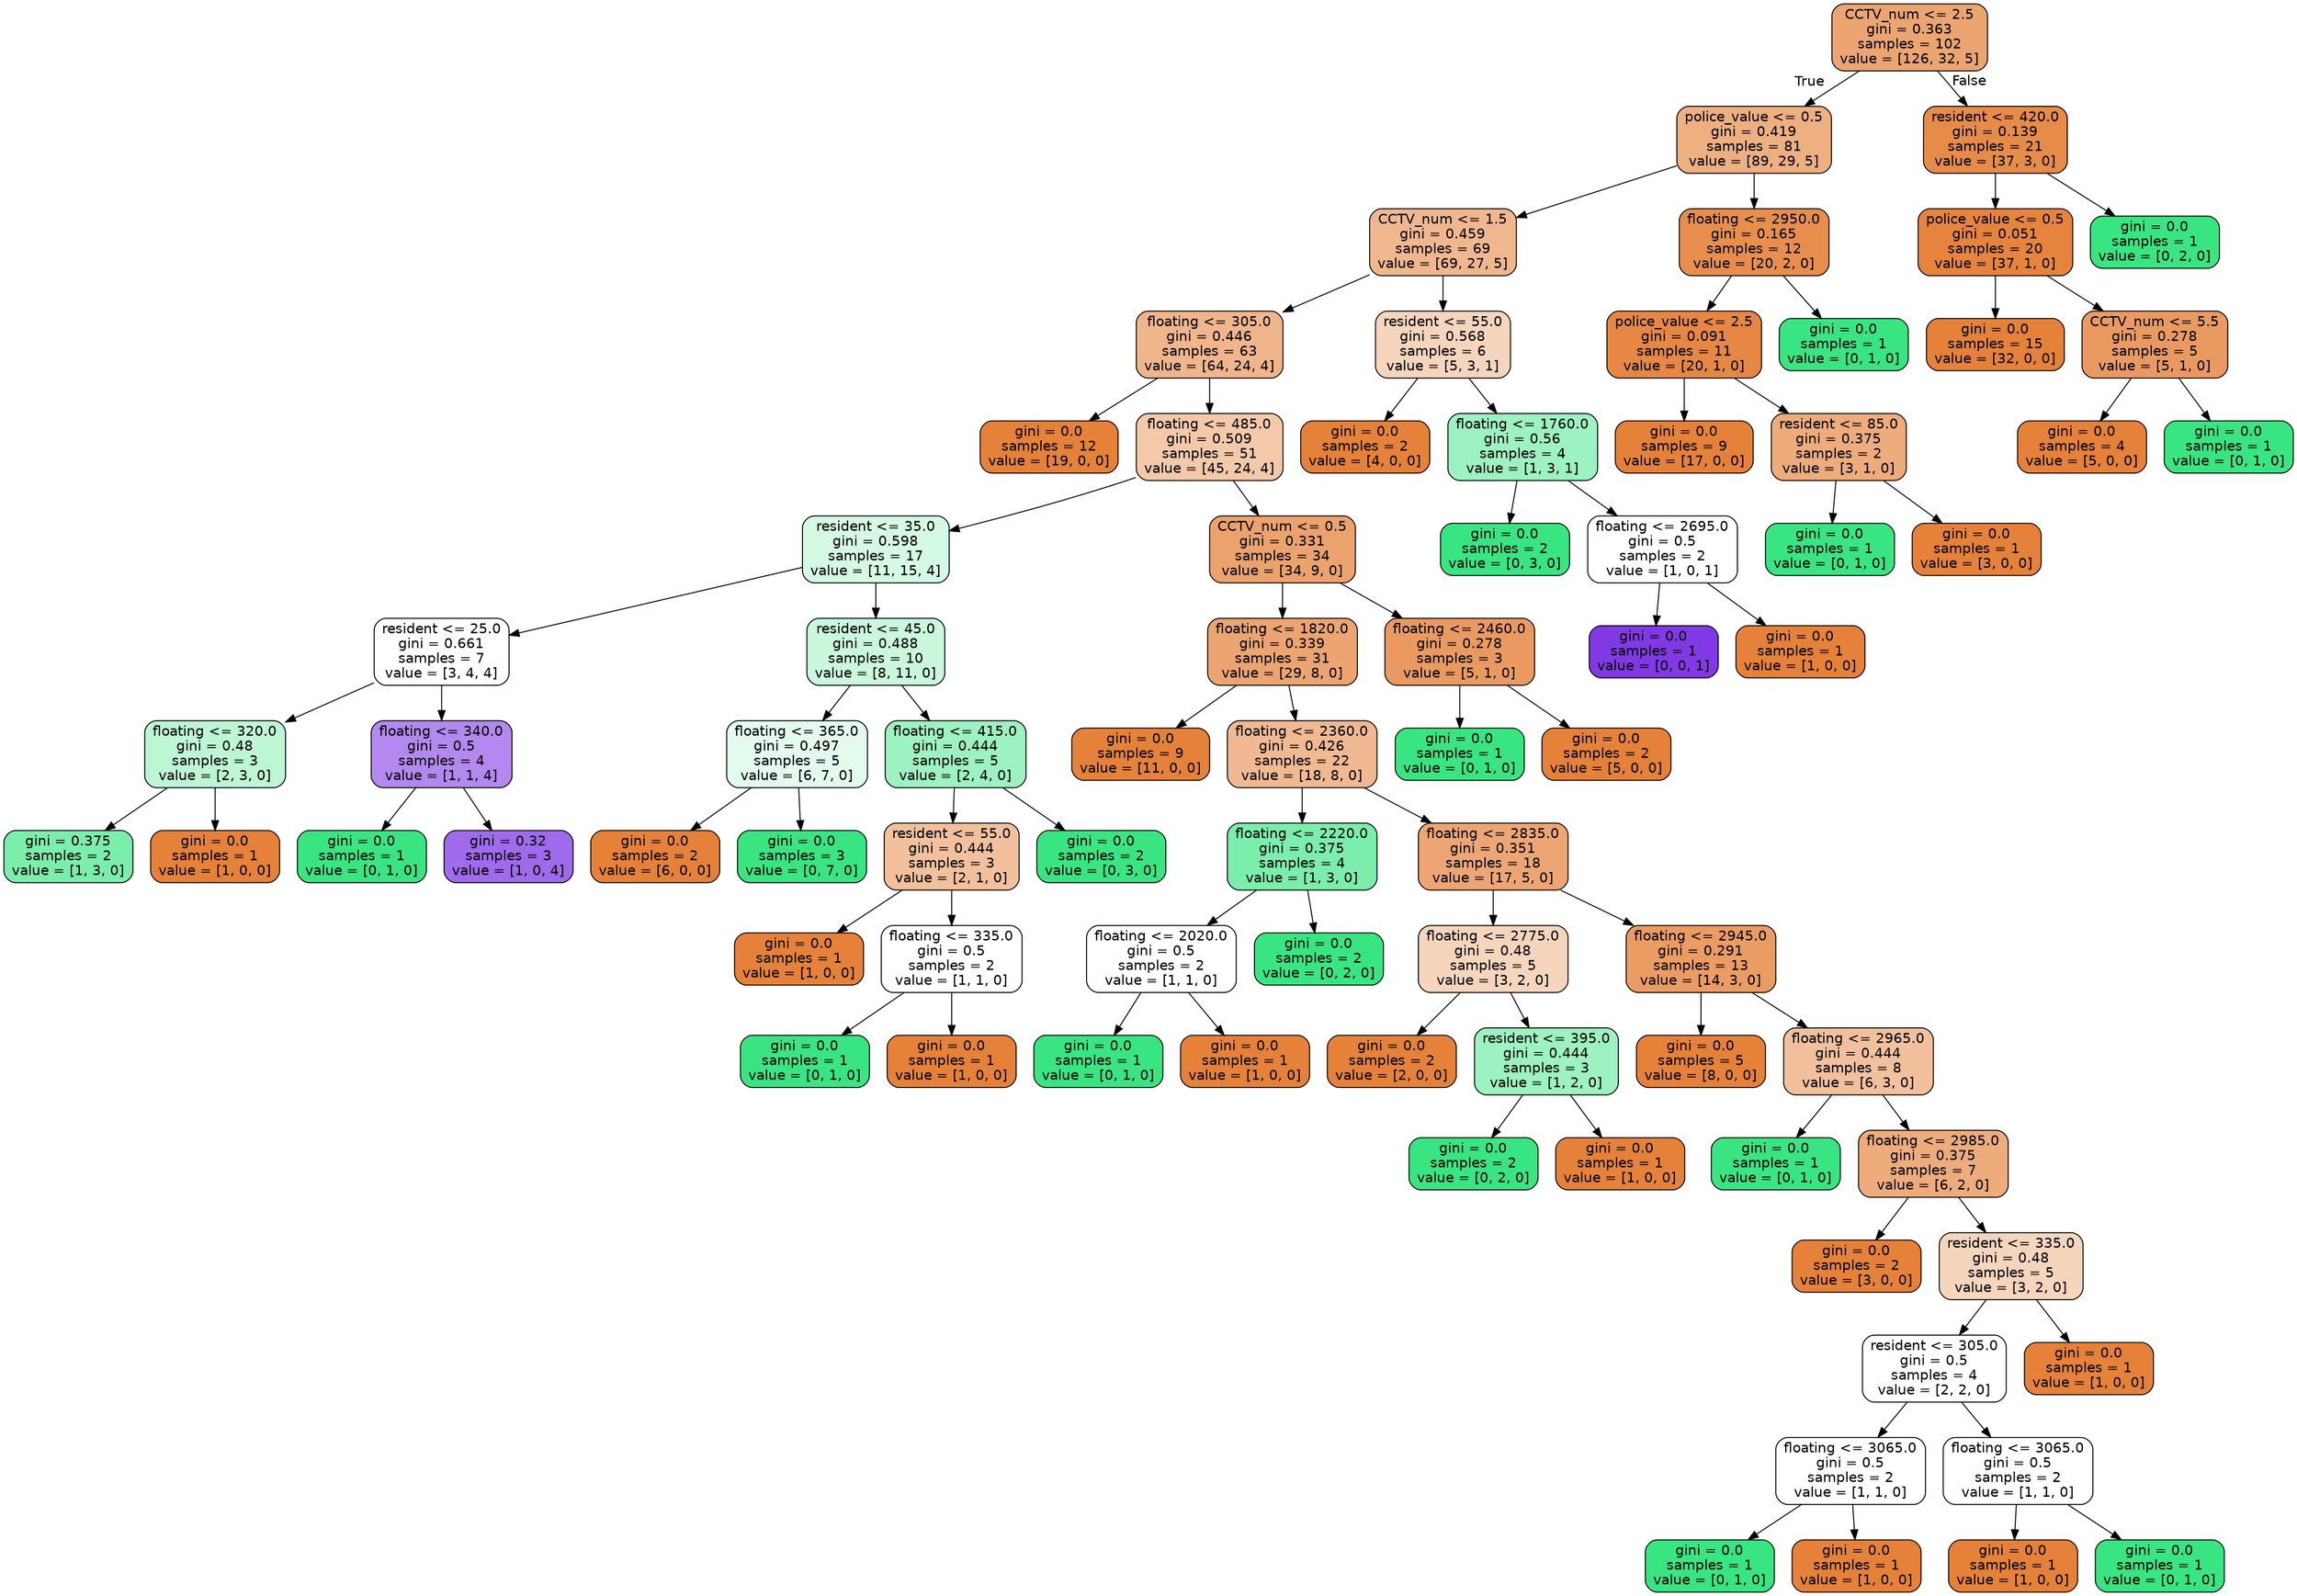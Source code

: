 digraph Tree {
node [shape=box, style="filled, rounded", color="black", fontname=helvetica] ;
edge [fontname=helvetica] ;
0 [label="CCTV_num <= 2.5\ngini = 0.363\nsamples = 102\nvalue = [126, 32, 5]", fillcolor="#eca571"] ;
1 [label="police_value <= 0.5\ngini = 0.419\nsamples = 81\nvalue = [89, 29, 5]", fillcolor="#eeaf81"] ;
0 -> 1 [labeldistance=2.5, labelangle=45, headlabel="True"] ;
2 [label="CCTV_num <= 1.5\ngini = 0.459\nsamples = 69\nvalue = [69, 27, 5]", fillcolor="#f0b78f"] ;
1 -> 2 ;
3 [label="floating <= 305.0\ngini = 0.446\nsamples = 63\nvalue = [64, 24, 4]", fillcolor="#f0b58b"] ;
2 -> 3 ;
4 [label="gini = 0.0\nsamples = 12\nvalue = [19, 0, 0]", fillcolor="#e58139"] ;
3 -> 4 ;
5 [label="floating <= 485.0\ngini = 0.509\nsamples = 51\nvalue = [45, 24, 4]", fillcolor="#f4c9aa"] ;
3 -> 5 ;
6 [label="resident <= 35.0\ngini = 0.598\nsamples = 17\nvalue = [11, 15, 4]", fillcolor="#d5fae4"] ;
5 -> 6 ;
7 [label="resident <= 25.0\ngini = 0.661\nsamples = 7\nvalue = [3, 4, 4]", fillcolor="#ffffff"] ;
6 -> 7 ;
8 [label="floating <= 320.0\ngini = 0.48\nsamples = 3\nvalue = [2, 3, 0]", fillcolor="#bdf6d5"] ;
7 -> 8 ;
9 [label="gini = 0.375\nsamples = 2\nvalue = [1, 3, 0]", fillcolor="#7beeab"] ;
8 -> 9 ;
10 [label="gini = 0.0\nsamples = 1\nvalue = [1, 0, 0]", fillcolor="#e58139"] ;
8 -> 10 ;
11 [label="floating <= 340.0\ngini = 0.5\nsamples = 4\nvalue = [1, 1, 4]", fillcolor="#b388ef"] ;
7 -> 11 ;
12 [label="gini = 0.0\nsamples = 1\nvalue = [0, 1, 0]", fillcolor="#39e581"] ;
11 -> 12 ;
13 [label="gini = 0.32\nsamples = 3\nvalue = [1, 0, 4]", fillcolor="#a06aec"] ;
11 -> 13 ;
14 [label="resident <= 45.0\ngini = 0.488\nsamples = 10\nvalue = [8, 11, 0]", fillcolor="#c9f8dd"] ;
6 -> 14 ;
15 [label="floating <= 365.0\ngini = 0.497\nsamples = 5\nvalue = [6, 7, 0]", fillcolor="#e3fbed"] ;
14 -> 15 ;
16 [label="gini = 0.0\nsamples = 2\nvalue = [6, 0, 0]", fillcolor="#e58139"] ;
15 -> 16 ;
17 [label="gini = 0.0\nsamples = 3\nvalue = [0, 7, 0]", fillcolor="#39e581"] ;
15 -> 17 ;
18 [label="floating <= 415.0\ngini = 0.444\nsamples = 5\nvalue = [2, 4, 0]", fillcolor="#9cf2c0"] ;
14 -> 18 ;
19 [label="resident <= 55.0\ngini = 0.444\nsamples = 3\nvalue = [2, 1, 0]", fillcolor="#f2c09c"] ;
18 -> 19 ;
20 [label="gini = 0.0\nsamples = 1\nvalue = [1, 0, 0]", fillcolor="#e58139"] ;
19 -> 20 ;
21 [label="floating <= 335.0\ngini = 0.5\nsamples = 2\nvalue = [1, 1, 0]", fillcolor="#ffffff"] ;
19 -> 21 ;
22 [label="gini = 0.0\nsamples = 1\nvalue = [0, 1, 0]", fillcolor="#39e581"] ;
21 -> 22 ;
23 [label="gini = 0.0\nsamples = 1\nvalue = [1, 0, 0]", fillcolor="#e58139"] ;
21 -> 23 ;
24 [label="gini = 0.0\nsamples = 2\nvalue = [0, 3, 0]", fillcolor="#39e581"] ;
18 -> 24 ;
25 [label="CCTV_num <= 0.5\ngini = 0.331\nsamples = 34\nvalue = [34, 9, 0]", fillcolor="#eca26d"] ;
5 -> 25 ;
26 [label="floating <= 1820.0\ngini = 0.339\nsamples = 31\nvalue = [29, 8, 0]", fillcolor="#eca470"] ;
25 -> 26 ;
27 [label="gini = 0.0\nsamples = 9\nvalue = [11, 0, 0]", fillcolor="#e58139"] ;
26 -> 27 ;
28 [label="floating <= 2360.0\ngini = 0.426\nsamples = 22\nvalue = [18, 8, 0]", fillcolor="#f1b991"] ;
26 -> 28 ;
29 [label="floating <= 2220.0\ngini = 0.375\nsamples = 4\nvalue = [1, 3, 0]", fillcolor="#7beeab"] ;
28 -> 29 ;
30 [label="floating <= 2020.0\ngini = 0.5\nsamples = 2\nvalue = [1, 1, 0]", fillcolor="#ffffff"] ;
29 -> 30 ;
31 [label="gini = 0.0\nsamples = 1\nvalue = [0, 1, 0]", fillcolor="#39e581"] ;
30 -> 31 ;
32 [label="gini = 0.0\nsamples = 1\nvalue = [1, 0, 0]", fillcolor="#e58139"] ;
30 -> 32 ;
33 [label="gini = 0.0\nsamples = 2\nvalue = [0, 2, 0]", fillcolor="#39e581"] ;
29 -> 33 ;
34 [label="floating <= 2835.0\ngini = 0.351\nsamples = 18\nvalue = [17, 5, 0]", fillcolor="#eda673"] ;
28 -> 34 ;
35 [label="floating <= 2775.0\ngini = 0.48\nsamples = 5\nvalue = [3, 2, 0]", fillcolor="#f6d5bd"] ;
34 -> 35 ;
36 [label="gini = 0.0\nsamples = 2\nvalue = [2, 0, 0]", fillcolor="#e58139"] ;
35 -> 36 ;
37 [label="resident <= 395.0\ngini = 0.444\nsamples = 3\nvalue = [1, 2, 0]", fillcolor="#9cf2c0"] ;
35 -> 37 ;
38 [label="gini = 0.0\nsamples = 2\nvalue = [0, 2, 0]", fillcolor="#39e581"] ;
37 -> 38 ;
39 [label="gini = 0.0\nsamples = 1\nvalue = [1, 0, 0]", fillcolor="#e58139"] ;
37 -> 39 ;
40 [label="floating <= 2945.0\ngini = 0.291\nsamples = 13\nvalue = [14, 3, 0]", fillcolor="#eb9c63"] ;
34 -> 40 ;
41 [label="gini = 0.0\nsamples = 5\nvalue = [8, 0, 0]", fillcolor="#e58139"] ;
40 -> 41 ;
42 [label="floating <= 2965.0\ngini = 0.444\nsamples = 8\nvalue = [6, 3, 0]", fillcolor="#f2c09c"] ;
40 -> 42 ;
43 [label="gini = 0.0\nsamples = 1\nvalue = [0, 1, 0]", fillcolor="#39e581"] ;
42 -> 43 ;
44 [label="floating <= 2985.0\ngini = 0.375\nsamples = 7\nvalue = [6, 2, 0]", fillcolor="#eeab7b"] ;
42 -> 44 ;
45 [label="gini = 0.0\nsamples = 2\nvalue = [3, 0, 0]", fillcolor="#e58139"] ;
44 -> 45 ;
46 [label="resident <= 335.0\ngini = 0.48\nsamples = 5\nvalue = [3, 2, 0]", fillcolor="#f6d5bd"] ;
44 -> 46 ;
47 [label="resident <= 305.0\ngini = 0.5\nsamples = 4\nvalue = [2, 2, 0]", fillcolor="#ffffff"] ;
46 -> 47 ;
48 [label="floating <= 3065.0\ngini = 0.5\nsamples = 2\nvalue = [1, 1, 0]", fillcolor="#ffffff"] ;
47 -> 48 ;
49 [label="gini = 0.0\nsamples = 1\nvalue = [0, 1, 0]", fillcolor="#39e581"] ;
48 -> 49 ;
50 [label="gini = 0.0\nsamples = 1\nvalue = [1, 0, 0]", fillcolor="#e58139"] ;
48 -> 50 ;
51 [label="floating <= 3065.0\ngini = 0.5\nsamples = 2\nvalue = [1, 1, 0]", fillcolor="#ffffff"] ;
47 -> 51 ;
52 [label="gini = 0.0\nsamples = 1\nvalue = [1, 0, 0]", fillcolor="#e58139"] ;
51 -> 52 ;
53 [label="gini = 0.0\nsamples = 1\nvalue = [0, 1, 0]", fillcolor="#39e581"] ;
51 -> 53 ;
54 [label="gini = 0.0\nsamples = 1\nvalue = [1, 0, 0]", fillcolor="#e58139"] ;
46 -> 54 ;
55 [label="floating <= 2460.0\ngini = 0.278\nsamples = 3\nvalue = [5, 1, 0]", fillcolor="#ea9a61"] ;
25 -> 55 ;
56 [label="gini = 0.0\nsamples = 1\nvalue = [0, 1, 0]", fillcolor="#39e581"] ;
55 -> 56 ;
57 [label="gini = 0.0\nsamples = 2\nvalue = [5, 0, 0]", fillcolor="#e58139"] ;
55 -> 57 ;
58 [label="resident <= 55.0\ngini = 0.568\nsamples = 6\nvalue = [5, 3, 1]", fillcolor="#f6d5bd"] ;
2 -> 58 ;
59 [label="gini = 0.0\nsamples = 2\nvalue = [4, 0, 0]", fillcolor="#e58139"] ;
58 -> 59 ;
60 [label="floating <= 1760.0\ngini = 0.56\nsamples = 4\nvalue = [1, 3, 1]", fillcolor="#9cf2c0"] ;
58 -> 60 ;
61 [label="gini = 0.0\nsamples = 2\nvalue = [0, 3, 0]", fillcolor="#39e581"] ;
60 -> 61 ;
62 [label="floating <= 2695.0\ngini = 0.5\nsamples = 2\nvalue = [1, 0, 1]", fillcolor="#ffffff"] ;
60 -> 62 ;
63 [label="gini = 0.0\nsamples = 1\nvalue = [0, 0, 1]", fillcolor="#8139e5"] ;
62 -> 63 ;
64 [label="gini = 0.0\nsamples = 1\nvalue = [1, 0, 0]", fillcolor="#e58139"] ;
62 -> 64 ;
65 [label="floating <= 2950.0\ngini = 0.165\nsamples = 12\nvalue = [20, 2, 0]", fillcolor="#e88e4d"] ;
1 -> 65 ;
66 [label="police_value <= 2.5\ngini = 0.091\nsamples = 11\nvalue = [20, 1, 0]", fillcolor="#e68743"] ;
65 -> 66 ;
67 [label="gini = 0.0\nsamples = 9\nvalue = [17, 0, 0]", fillcolor="#e58139"] ;
66 -> 67 ;
68 [label="resident <= 85.0\ngini = 0.375\nsamples = 2\nvalue = [3, 1, 0]", fillcolor="#eeab7b"] ;
66 -> 68 ;
69 [label="gini = 0.0\nsamples = 1\nvalue = [0, 1, 0]", fillcolor="#39e581"] ;
68 -> 69 ;
70 [label="gini = 0.0\nsamples = 1\nvalue = [3, 0, 0]", fillcolor="#e58139"] ;
68 -> 70 ;
71 [label="gini = 0.0\nsamples = 1\nvalue = [0, 1, 0]", fillcolor="#39e581"] ;
65 -> 71 ;
72 [label="resident <= 420.0\ngini = 0.139\nsamples = 21\nvalue = [37, 3, 0]", fillcolor="#e78b49"] ;
0 -> 72 [labeldistance=2.5, labelangle=-45, headlabel="False"] ;
73 [label="police_value <= 0.5\ngini = 0.051\nsamples = 20\nvalue = [37, 1, 0]", fillcolor="#e6843e"] ;
72 -> 73 ;
74 [label="gini = 0.0\nsamples = 15\nvalue = [32, 0, 0]", fillcolor="#e58139"] ;
73 -> 74 ;
75 [label="CCTV_num <= 5.5\ngini = 0.278\nsamples = 5\nvalue = [5, 1, 0]", fillcolor="#ea9a61"] ;
73 -> 75 ;
76 [label="gini = 0.0\nsamples = 4\nvalue = [5, 0, 0]", fillcolor="#e58139"] ;
75 -> 76 ;
77 [label="gini = 0.0\nsamples = 1\nvalue = [0, 1, 0]", fillcolor="#39e581"] ;
75 -> 77 ;
78 [label="gini = 0.0\nsamples = 1\nvalue = [0, 2, 0]", fillcolor="#39e581"] ;
72 -> 78 ;
}